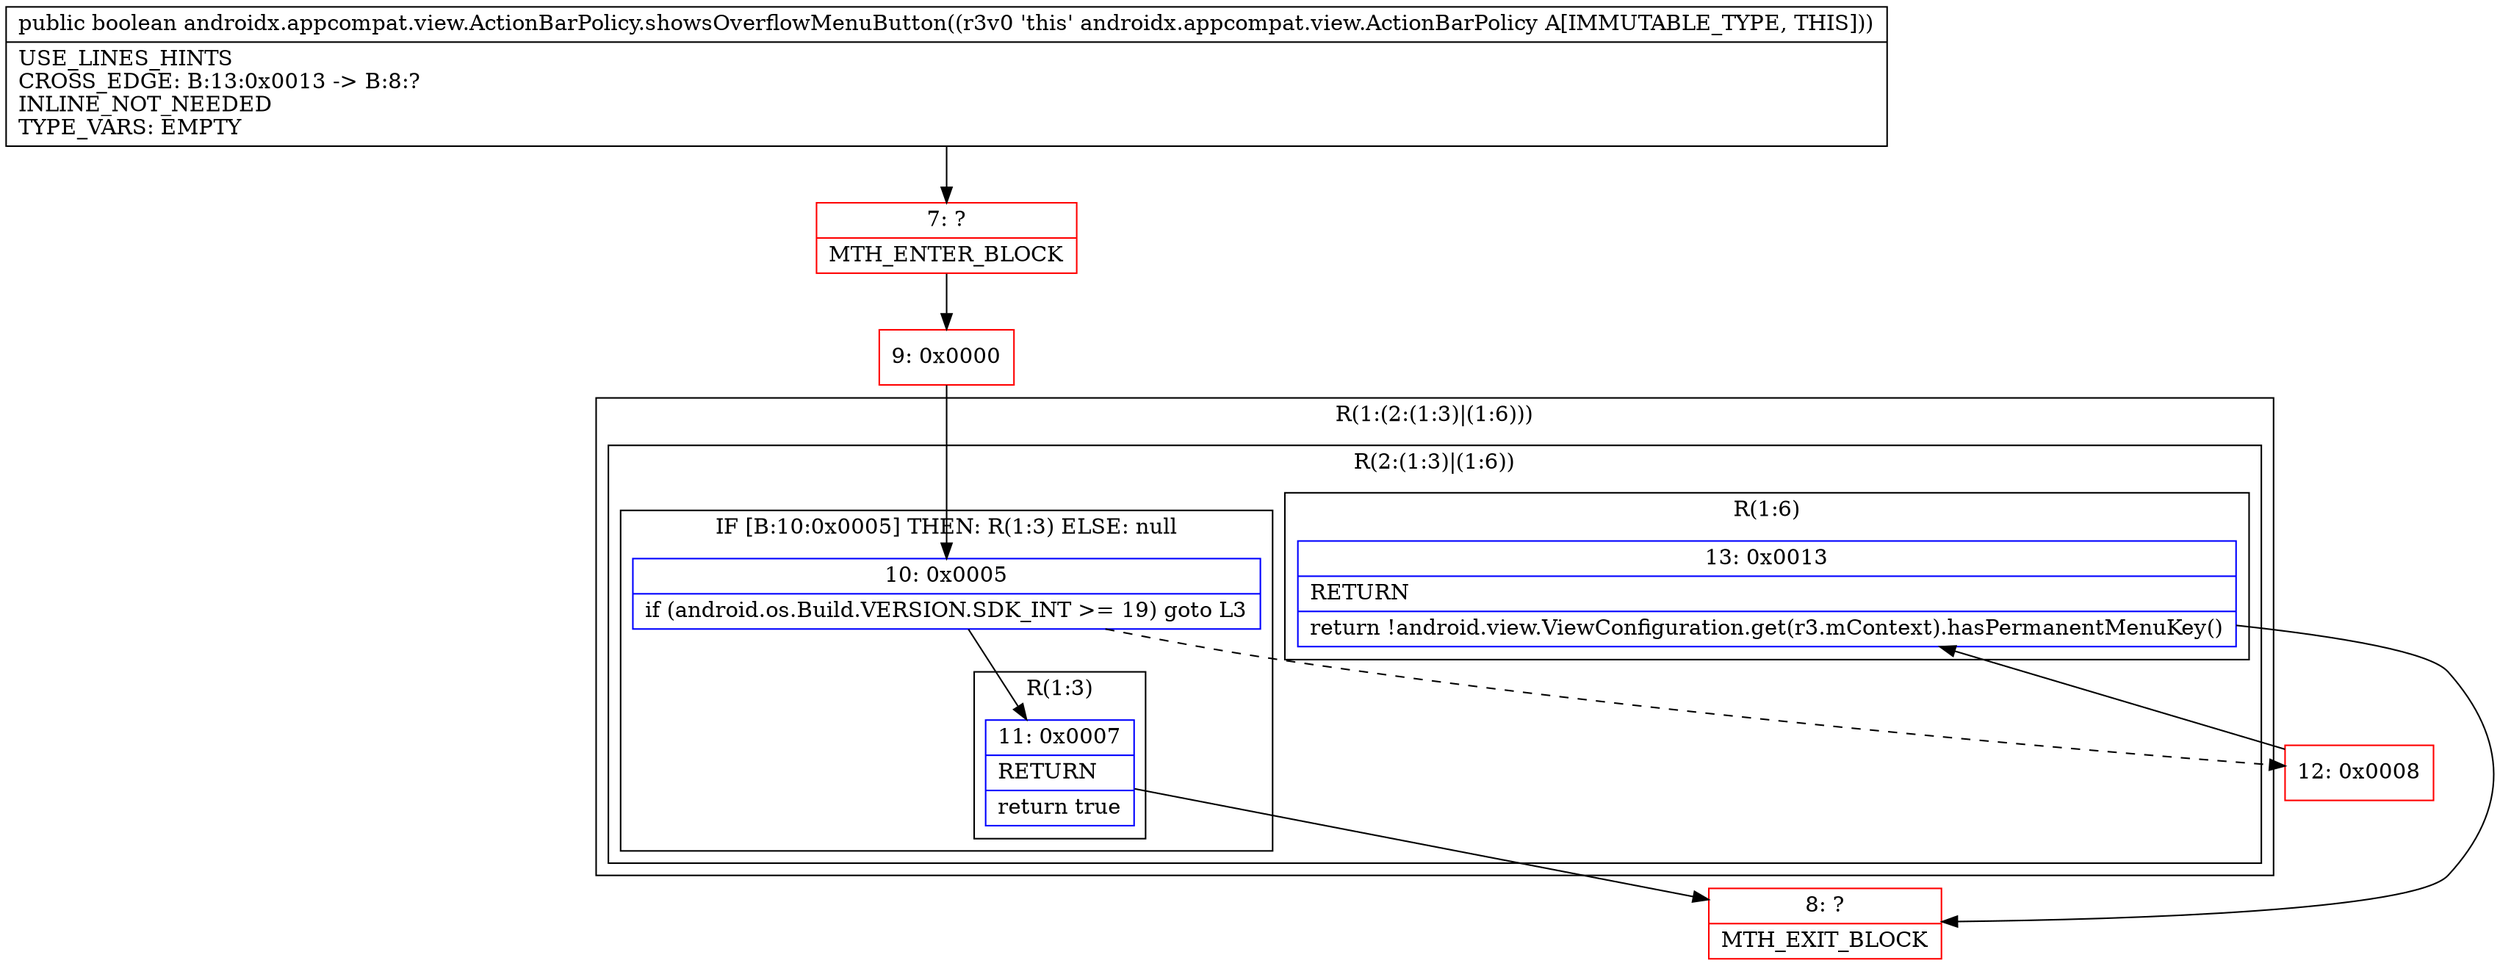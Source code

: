 digraph "CFG forandroidx.appcompat.view.ActionBarPolicy.showsOverflowMenuButton()Z" {
subgraph cluster_Region_1476306998 {
label = "R(1:(2:(1:3)|(1:6)))";
node [shape=record,color=blue];
subgraph cluster_Region_1665830376 {
label = "R(2:(1:3)|(1:6))";
node [shape=record,color=blue];
subgraph cluster_IfRegion_775129618 {
label = "IF [B:10:0x0005] THEN: R(1:3) ELSE: null";
node [shape=record,color=blue];
Node_10 [shape=record,label="{10\:\ 0x0005|if (android.os.Build.VERSION.SDK_INT \>= 19) goto L3\l}"];
subgraph cluster_Region_1111468981 {
label = "R(1:3)";
node [shape=record,color=blue];
Node_11 [shape=record,label="{11\:\ 0x0007|RETURN\l|return true\l}"];
}
}
subgraph cluster_Region_1612846300 {
label = "R(1:6)";
node [shape=record,color=blue];
Node_13 [shape=record,label="{13\:\ 0x0013|RETURN\l|return !android.view.ViewConfiguration.get(r3.mContext).hasPermanentMenuKey()\l}"];
}
}
}
Node_7 [shape=record,color=red,label="{7\:\ ?|MTH_ENTER_BLOCK\l}"];
Node_9 [shape=record,color=red,label="{9\:\ 0x0000}"];
Node_8 [shape=record,color=red,label="{8\:\ ?|MTH_EXIT_BLOCK\l}"];
Node_12 [shape=record,color=red,label="{12\:\ 0x0008}"];
MethodNode[shape=record,label="{public boolean androidx.appcompat.view.ActionBarPolicy.showsOverflowMenuButton((r3v0 'this' androidx.appcompat.view.ActionBarPolicy A[IMMUTABLE_TYPE, THIS]))  | USE_LINES_HINTS\lCROSS_EDGE: B:13:0x0013 \-\> B:8:?\lINLINE_NOT_NEEDED\lTYPE_VARS: EMPTY\l}"];
MethodNode -> Node_7;Node_10 -> Node_11;
Node_10 -> Node_12[style=dashed];
Node_11 -> Node_8;
Node_13 -> Node_8;
Node_7 -> Node_9;
Node_9 -> Node_10;
Node_12 -> Node_13;
}

